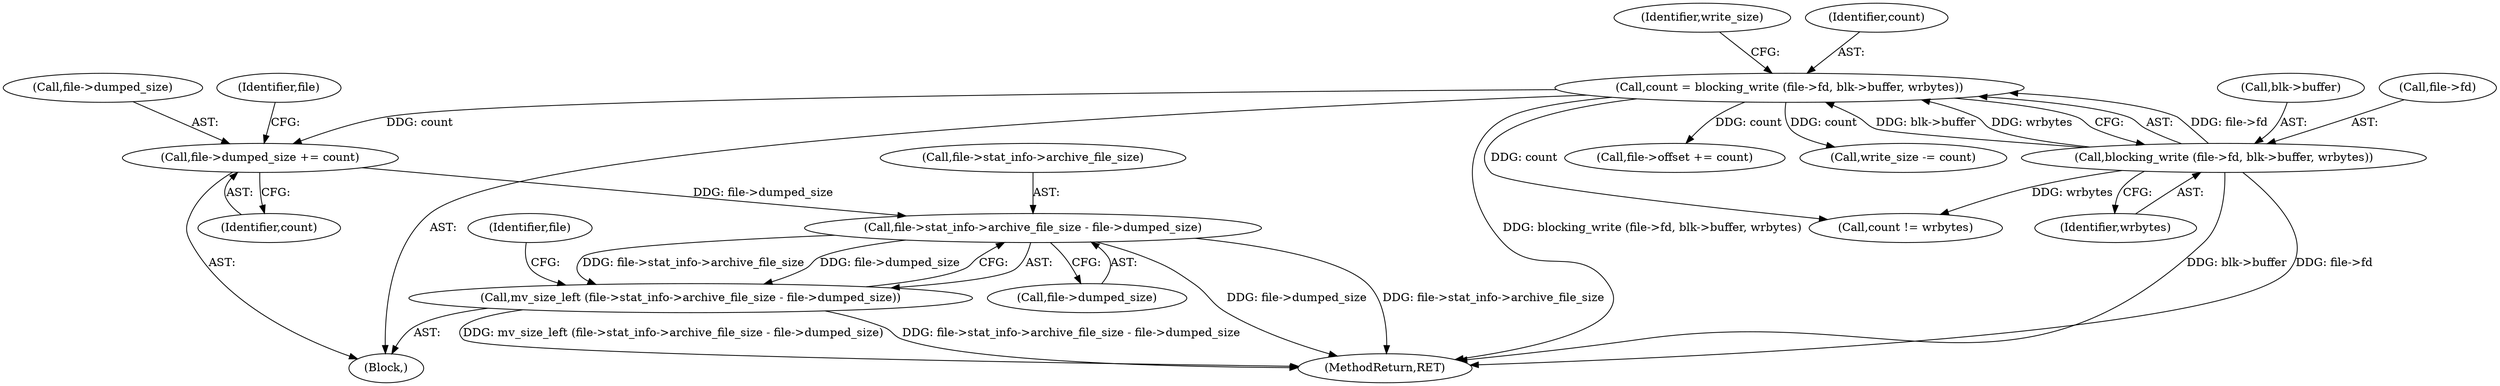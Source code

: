 digraph "1_savannah_c15c42ccd1e2377945fd0414eca1a49294bff454@pointer" {
"1000313" [label="(Call,file->stat_info->archive_file_size - file->dumped_size)"];
"1000307" [label="(Call,file->dumped_size += count)"];
"1000294" [label="(Call,count = blocking_write (file->fd, blk->buffer, wrbytes))"];
"1000296" [label="(Call,blocking_write (file->fd, blk->buffer, wrbytes))"];
"1000312" [label="(Call,mv_size_left (file->stat_info->archive_file_size - file->dumped_size))"];
"1000297" [label="(Call,file->fd)"];
"1000314" [label="(Call,file->stat_info->archive_file_size)"];
"1000416" [label="(MethodReturn,RET)"];
"1000305" [label="(Identifier,write_size)"];
"1000104" [label="(Block,)"];
"1000324" [label="(Identifier,file)"];
"1000328" [label="(Call,count != wrbytes)"];
"1000322" [label="(Call,file->offset += count)"];
"1000319" [label="(Call,file->dumped_size)"];
"1000294" [label="(Call,count = blocking_write (file->fd, blk->buffer, wrbytes))"];
"1000312" [label="(Call,mv_size_left (file->stat_info->archive_file_size - file->dumped_size))"];
"1000295" [label="(Identifier,count)"];
"1000311" [label="(Identifier,count)"];
"1000303" [label="(Identifier,wrbytes)"];
"1000307" [label="(Call,file->dumped_size += count)"];
"1000313" [label="(Call,file->stat_info->archive_file_size - file->dumped_size)"];
"1000304" [label="(Call,write_size -= count)"];
"1000300" [label="(Call,blk->buffer)"];
"1000316" [label="(Identifier,file)"];
"1000308" [label="(Call,file->dumped_size)"];
"1000296" [label="(Call,blocking_write (file->fd, blk->buffer, wrbytes))"];
"1000313" -> "1000312"  [label="AST: "];
"1000313" -> "1000319"  [label="CFG: "];
"1000314" -> "1000313"  [label="AST: "];
"1000319" -> "1000313"  [label="AST: "];
"1000312" -> "1000313"  [label="CFG: "];
"1000313" -> "1000416"  [label="DDG: file->dumped_size"];
"1000313" -> "1000416"  [label="DDG: file->stat_info->archive_file_size"];
"1000313" -> "1000312"  [label="DDG: file->stat_info->archive_file_size"];
"1000313" -> "1000312"  [label="DDG: file->dumped_size"];
"1000307" -> "1000313"  [label="DDG: file->dumped_size"];
"1000307" -> "1000104"  [label="AST: "];
"1000307" -> "1000311"  [label="CFG: "];
"1000308" -> "1000307"  [label="AST: "];
"1000311" -> "1000307"  [label="AST: "];
"1000316" -> "1000307"  [label="CFG: "];
"1000294" -> "1000307"  [label="DDG: count"];
"1000294" -> "1000104"  [label="AST: "];
"1000294" -> "1000296"  [label="CFG: "];
"1000295" -> "1000294"  [label="AST: "];
"1000296" -> "1000294"  [label="AST: "];
"1000305" -> "1000294"  [label="CFG: "];
"1000294" -> "1000416"  [label="DDG: blocking_write (file->fd, blk->buffer, wrbytes)"];
"1000296" -> "1000294"  [label="DDG: file->fd"];
"1000296" -> "1000294"  [label="DDG: blk->buffer"];
"1000296" -> "1000294"  [label="DDG: wrbytes"];
"1000294" -> "1000304"  [label="DDG: count"];
"1000294" -> "1000322"  [label="DDG: count"];
"1000294" -> "1000328"  [label="DDG: count"];
"1000296" -> "1000303"  [label="CFG: "];
"1000297" -> "1000296"  [label="AST: "];
"1000300" -> "1000296"  [label="AST: "];
"1000303" -> "1000296"  [label="AST: "];
"1000296" -> "1000416"  [label="DDG: blk->buffer"];
"1000296" -> "1000416"  [label="DDG: file->fd"];
"1000296" -> "1000328"  [label="DDG: wrbytes"];
"1000312" -> "1000104"  [label="AST: "];
"1000324" -> "1000312"  [label="CFG: "];
"1000312" -> "1000416"  [label="DDG: mv_size_left (file->stat_info->archive_file_size - file->dumped_size)"];
"1000312" -> "1000416"  [label="DDG: file->stat_info->archive_file_size - file->dumped_size"];
}
